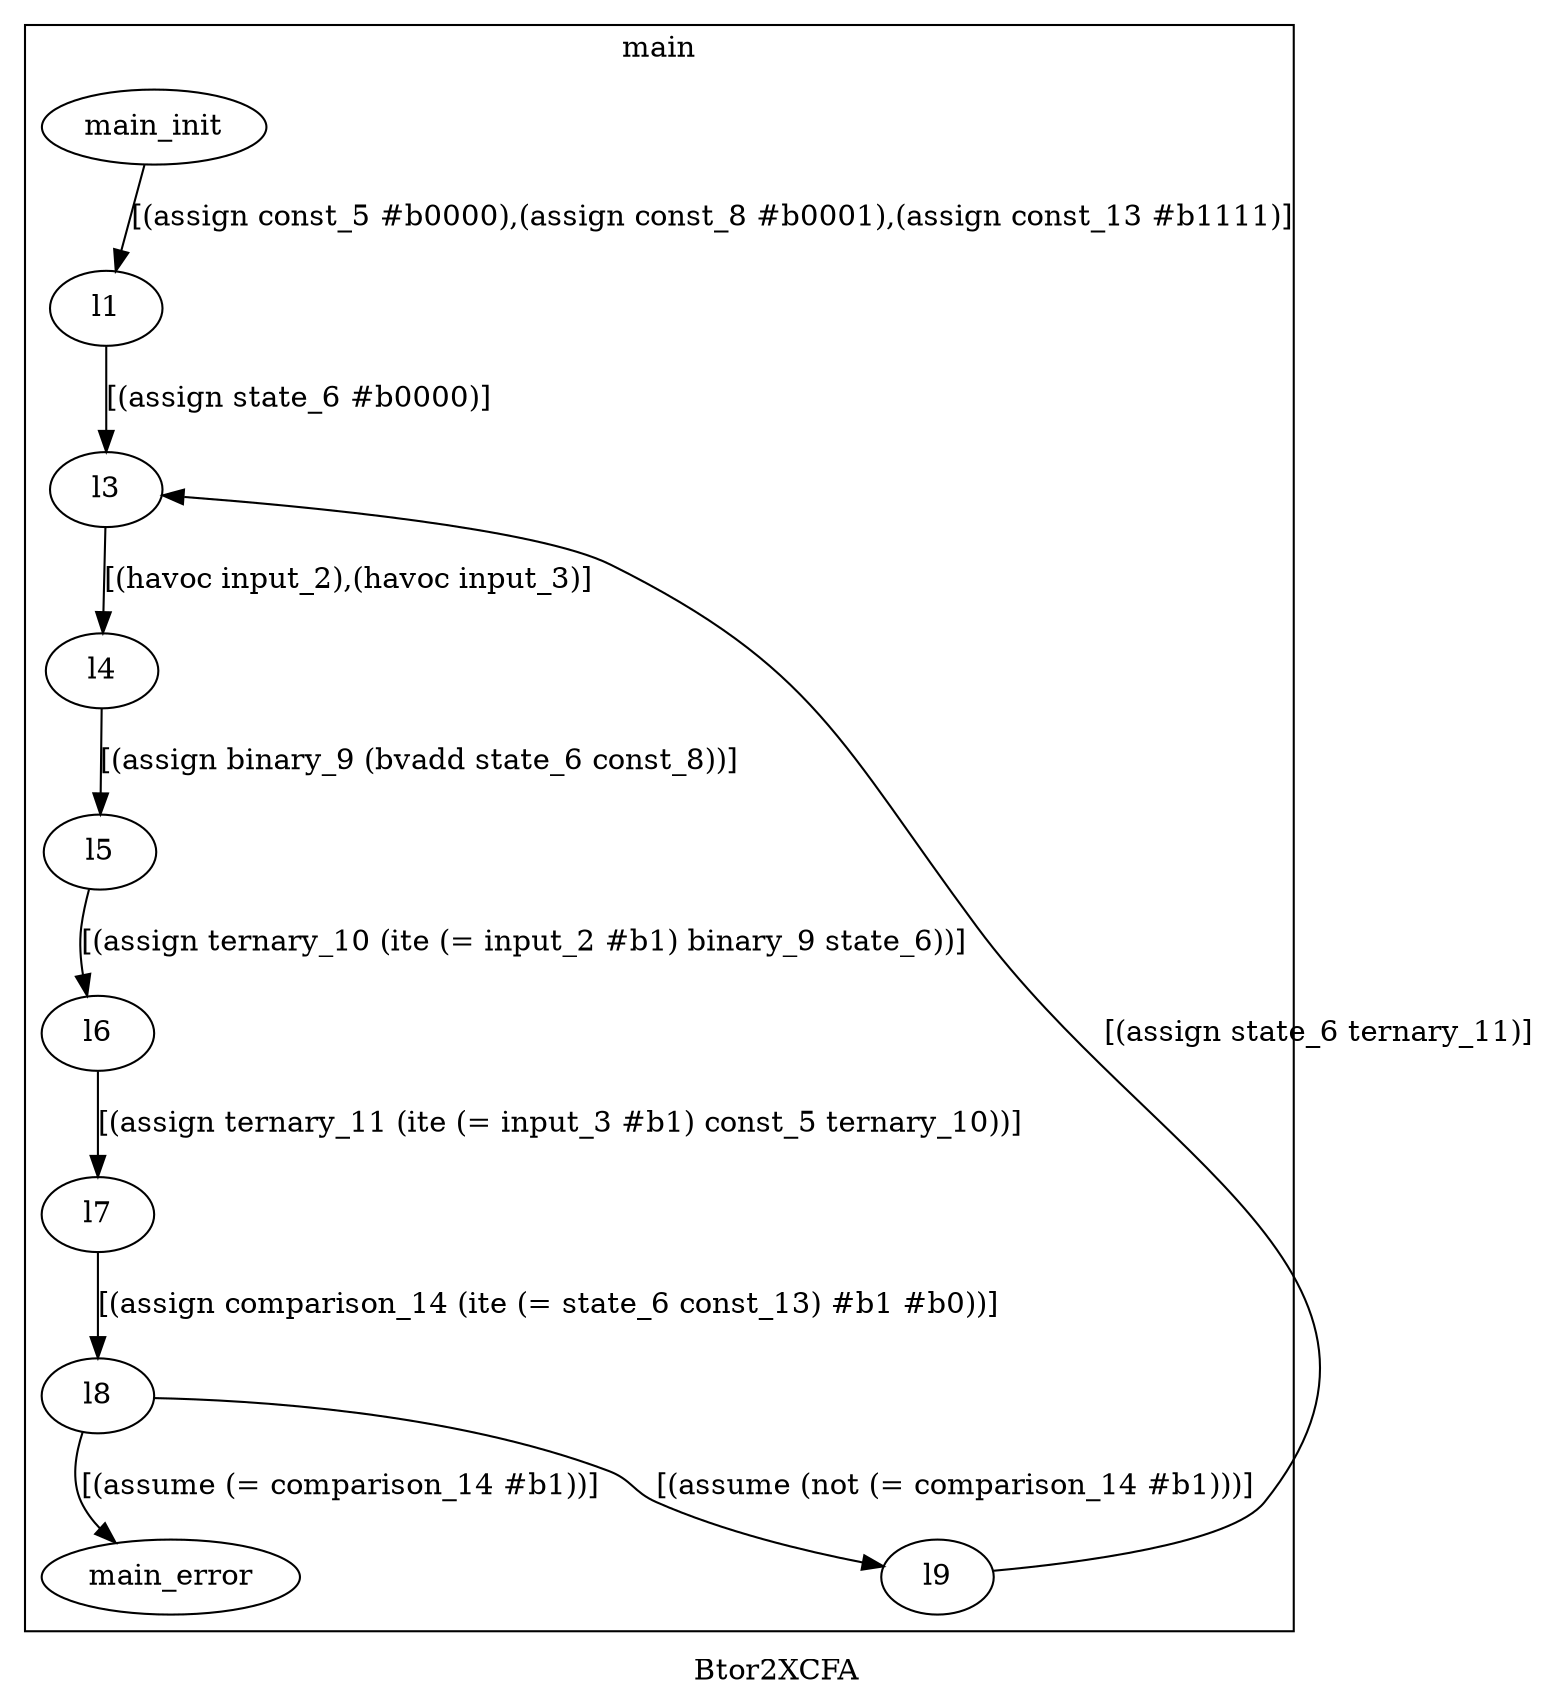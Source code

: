 digraph G {
label="Btor2XCFA";
subgraph cluster_0 {
label="main";
main_init[];
l1[];
l3[];
l4[];
l5[];
l6[];
l7[];
l8[];
main_error[];
l9[];
main_init -> l1 [label="[(assign const_5 #b0000),(assign const_8 #b0001),(assign const_13 #b1111)] "];
l3 -> l4 [label="[(havoc input_2),(havoc input_3)] "];
l4 -> l5 [label="[(assign binary_9 (bvadd state_6 const_8))] "];
l5 -> l6 [label="[(assign ternary_10 (ite (= input_2 #b1) binary_9 state_6))] "];
l6 -> l7 [label="[(assign ternary_11 (ite (= input_3 #b1) const_5 ternary_10))] "];
l7 -> l8 [label="[(assign comparison_14 (ite (= state_6 const_13) #b1 #b0))] "];
l8 -> main_error [label="[(assume (= comparison_14 #b1))] "];
l8 -> l9 [label="[(assume (not (= comparison_14 #b1)))] "];
l9 -> l3 [label="[(assign state_6 ternary_11)] "];
l1 -> l3 [label="[(assign state_6 #b0000)] "];

}
}
